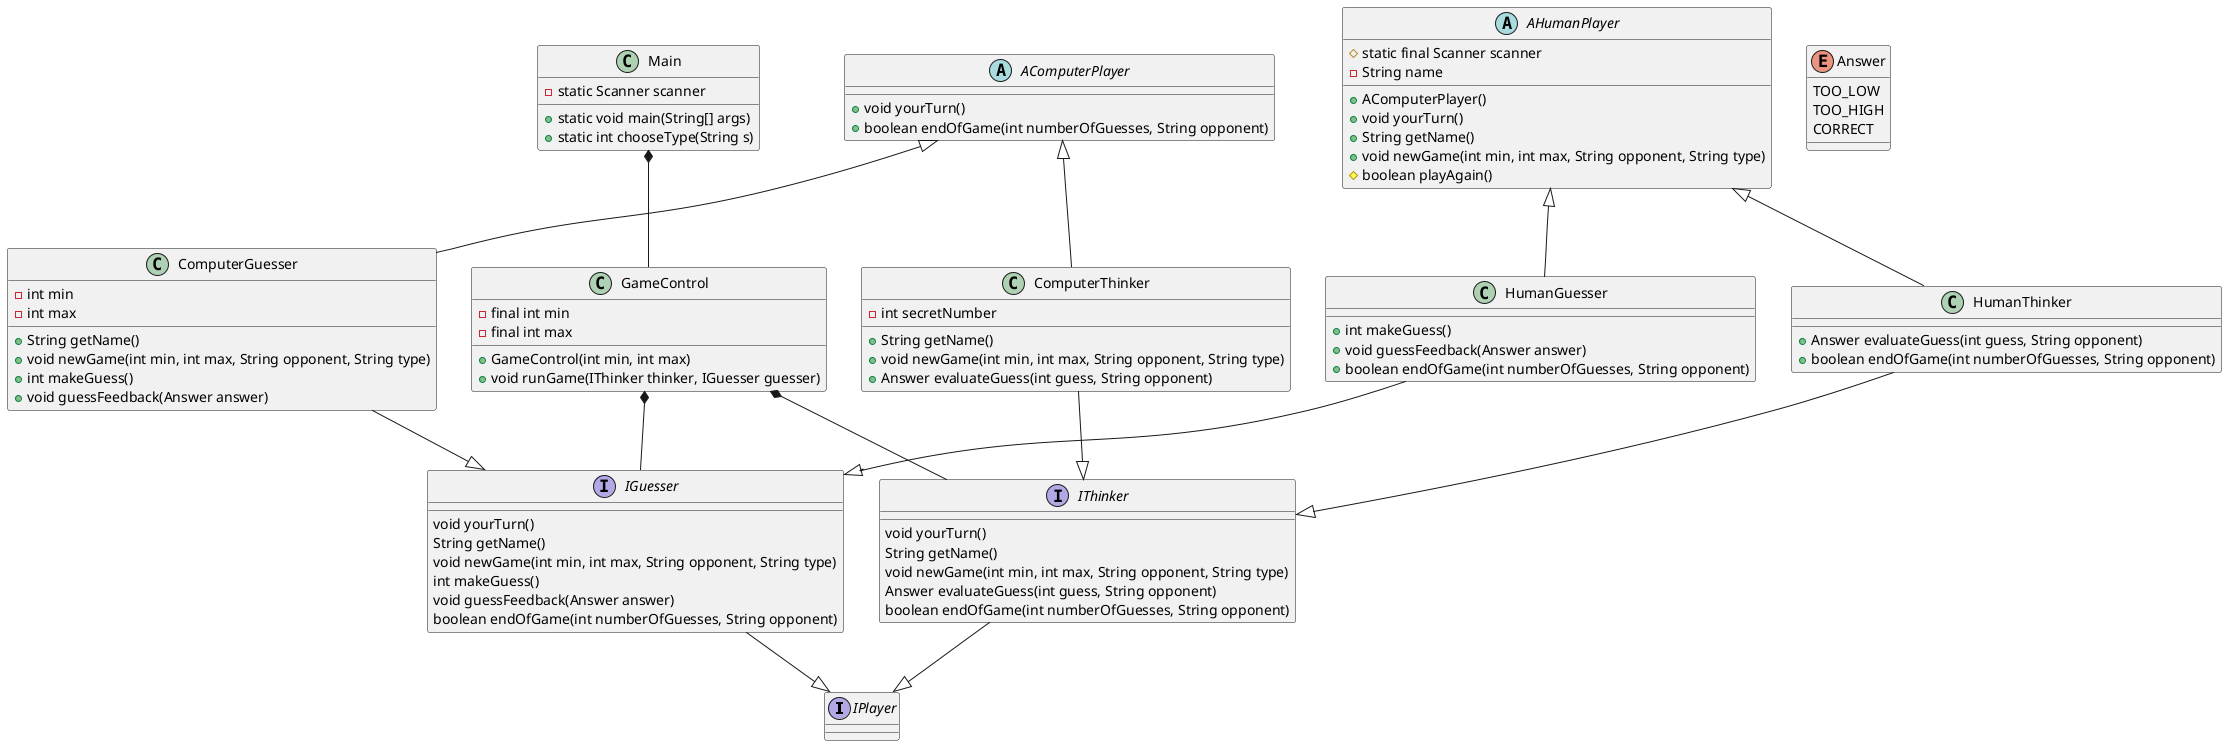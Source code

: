 @startuml

'------------------
' INTERFACES
'------------------

interface IPlayer

interface IGuesser {
    void yourTurn()
    String getName()
    void newGame(int min, int max, String opponent, String type)
    int makeGuess()
    void guessFeedback(Answer answer)
    boolean endOfGame(int numberOfGuesses, String opponent)
}

interface IThinker {
    void yourTurn()
    String getName()
    void newGame(int min, int max, String opponent, String type)
    Answer evaluateGuess(int guess, String opponent)
    boolean endOfGame(int numberOfGuesses, String opponent)
}

'------------------
' ABSTRACT CLASSES
'------------------

abstract class AComputerPlayer {
    + void yourTurn()
    + boolean endOfGame(int numberOfGuesses, String opponent)
}

abstract class AHumanPlayer {
    # static final Scanner scanner
    - String name
    + AComputerPlayer()
    + void yourTurn()
    + String getName()
    + void newGame(int min, int max, String opponent, String type)
    # boolean playAgain()
}

'------------------
' CLASSES
'------------------

class ComputerThinker {
    - int secretNumber
    + String getName()
    + void newGame(int min, int max, String opponent, String type)
    + Answer evaluateGuess(int guess, String opponent)
}

class ComputerGuesser {
    - int min
    - int max
    + String getName()
    + void newGame(int min, int max, String opponent, String type)
    + int makeGuess()
    + void guessFeedback(Answer answer)
}

class HumanThinker {
    + Answer evaluateGuess(int guess, String opponent)
    + boolean endOfGame(int numberOfGuesses, String opponent)
}

class HumanGuesser {
    + int makeGuess()
    + void guessFeedback(Answer answer)
    + boolean endOfGame(int numberOfGuesses, String opponent)
}

class GameControl {
    - final int min
    - final int max
    + GameControl(int min, int max)
    + void runGame(IThinker thinker, IGuesser guesser)
}

class Main {
    - static Scanner scanner
    + static void main(String[] args)
    + static int chooseType(String s)
}

'------------------
' ENUMS
'------------------

enum Answer {
    TOO_LOW
    TOO_HIGH
    CORRECT
}

'------------------
' RELATIONS
'------------------

AComputerPlayer <|-- ComputerThinker
AComputerPlayer <|-- ComputerGuesser
AHumanPlayer <|-- HumanThinker
AHumanPlayer <|-- HumanGuesser

ComputerThinker --|> IThinker
ComputerGuesser --|> IGuesser
HumanThinker --|> IThinker
HumanGuesser --|> IGuesser

IThinker --|> IPlayer
IGuesser --|> IPlayer

GameControl *-- IGuesser
GameControl *-- IThinker

Main *-- GameControl

@enduml